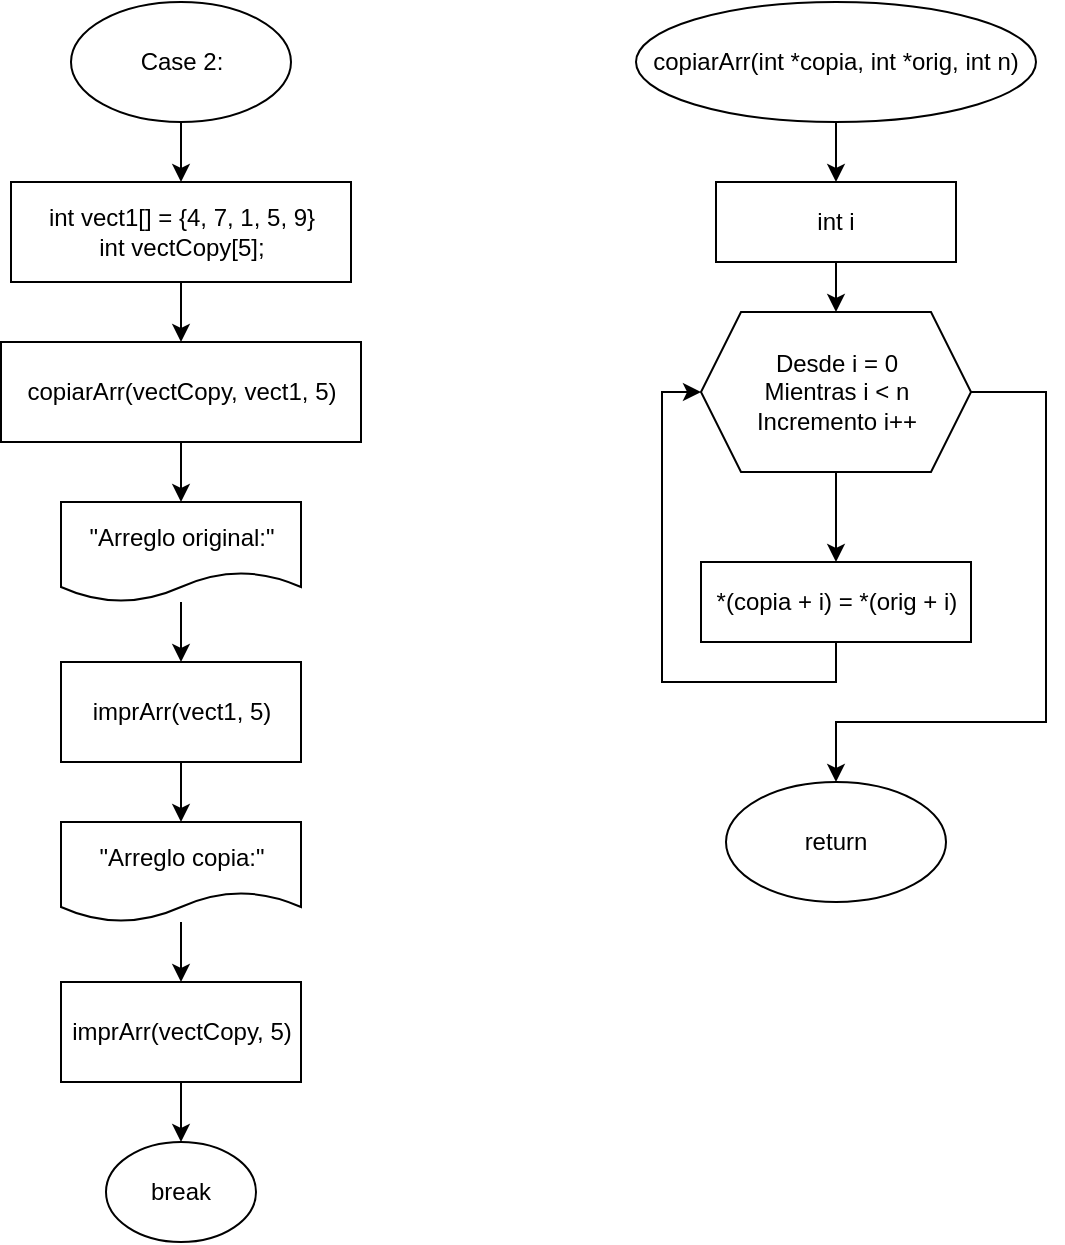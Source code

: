 <mxfile version="22.0.0" type="device">
  <diagram name="Página-1" id="5vkWipXI4Jd7R3DipBLy">
    <mxGraphModel dx="989" dy="553" grid="1" gridSize="10" guides="1" tooltips="1" connect="1" arrows="1" fold="1" page="1" pageScale="1" pageWidth="827" pageHeight="1169" math="0" shadow="0">
      <root>
        <mxCell id="0" />
        <mxCell id="1" parent="0" />
        <mxCell id="yecwBfwort3IGkdsRdy6-18" style="edgeStyle=orthogonalEdgeStyle;rounded=0;orthogonalLoop=1;jettySize=auto;html=1;entryX=0.5;entryY=0;entryDx=0;entryDy=0;" edge="1" parent="1" source="yecwBfwort3IGkdsRdy6-1" target="yecwBfwort3IGkdsRdy6-16">
          <mxGeometry relative="1" as="geometry" />
        </mxCell>
        <mxCell id="yecwBfwort3IGkdsRdy6-1" value="Case 2:" style="ellipse;whiteSpace=wrap;html=1;" vertex="1" parent="1">
          <mxGeometry x="162.5" y="50" width="110" height="60" as="geometry" />
        </mxCell>
        <mxCell id="yecwBfwort3IGkdsRdy6-21" style="edgeStyle=orthogonalEdgeStyle;rounded=0;orthogonalLoop=1;jettySize=auto;html=1;entryX=0.5;entryY=0;entryDx=0;entryDy=0;" edge="1" parent="1" source="yecwBfwort3IGkdsRdy6-2" target="yecwBfwort3IGkdsRdy6-19">
          <mxGeometry relative="1" as="geometry" />
        </mxCell>
        <mxCell id="yecwBfwort3IGkdsRdy6-2" value="copiarArr(int *copia, int *orig, int n)" style="ellipse;whiteSpace=wrap;html=1;" vertex="1" parent="1">
          <mxGeometry x="445" y="50" width="200" height="60" as="geometry" />
        </mxCell>
        <mxCell id="yecwBfwort3IGkdsRdy6-10" style="edgeStyle=orthogonalEdgeStyle;rounded=0;orthogonalLoop=1;jettySize=auto;html=1;entryX=0.5;entryY=0;entryDx=0;entryDy=0;" edge="1" parent="1" source="yecwBfwort3IGkdsRdy6-3" target="yecwBfwort3IGkdsRdy6-6">
          <mxGeometry relative="1" as="geometry" />
        </mxCell>
        <mxCell id="yecwBfwort3IGkdsRdy6-3" value="copiarArr(vectCopy, vect1, 5)" style="rounded=0;whiteSpace=wrap;html=1;" vertex="1" parent="1">
          <mxGeometry x="127.5" y="220" width="180" height="50" as="geometry" />
        </mxCell>
        <mxCell id="yecwBfwort3IGkdsRdy6-11" style="edgeStyle=orthogonalEdgeStyle;rounded=0;orthogonalLoop=1;jettySize=auto;html=1;entryX=0.5;entryY=0;entryDx=0;entryDy=0;" edge="1" parent="1" source="yecwBfwort3IGkdsRdy6-6" target="yecwBfwort3IGkdsRdy6-7">
          <mxGeometry relative="1" as="geometry" />
        </mxCell>
        <mxCell id="yecwBfwort3IGkdsRdy6-6" value="&quot;Arreglo original:&quot;" style="shape=document;whiteSpace=wrap;html=1;boundedLbl=1;" vertex="1" parent="1">
          <mxGeometry x="157.5" y="300" width="120" height="50" as="geometry" />
        </mxCell>
        <mxCell id="yecwBfwort3IGkdsRdy6-12" style="edgeStyle=orthogonalEdgeStyle;rounded=0;orthogonalLoop=1;jettySize=auto;html=1;entryX=0.5;entryY=0;entryDx=0;entryDy=0;" edge="1" parent="1" source="yecwBfwort3IGkdsRdy6-7">
          <mxGeometry relative="1" as="geometry">
            <mxPoint x="217.5" y="460" as="targetPoint" />
          </mxGeometry>
        </mxCell>
        <mxCell id="yecwBfwort3IGkdsRdy6-7" value="imprArr(vect1, 5)" style="rounded=0;whiteSpace=wrap;html=1;" vertex="1" parent="1">
          <mxGeometry x="157.5" y="380" width="120" height="50" as="geometry" />
        </mxCell>
        <mxCell id="yecwBfwort3IGkdsRdy6-13" value="break" style="ellipse;whiteSpace=wrap;html=1;" vertex="1" parent="1">
          <mxGeometry x="180" y="620" width="75" height="50" as="geometry" />
        </mxCell>
        <mxCell id="yecwBfwort3IGkdsRdy6-17" style="edgeStyle=orthogonalEdgeStyle;rounded=0;orthogonalLoop=1;jettySize=auto;html=1;entryX=0.5;entryY=0;entryDx=0;entryDy=0;" edge="1" parent="1" source="yecwBfwort3IGkdsRdy6-16" target="yecwBfwort3IGkdsRdy6-3">
          <mxGeometry relative="1" as="geometry" />
        </mxCell>
        <mxCell id="yecwBfwort3IGkdsRdy6-16" value="int vect1[] = {4, 7, 1, 5, 9}&lt;br&gt;int vectCopy[5];" style="rounded=0;whiteSpace=wrap;html=1;" vertex="1" parent="1">
          <mxGeometry x="132.5" y="140" width="170" height="50" as="geometry" />
        </mxCell>
        <mxCell id="yecwBfwort3IGkdsRdy6-23" style="edgeStyle=orthogonalEdgeStyle;rounded=0;orthogonalLoop=1;jettySize=auto;html=1;entryX=0.5;entryY=0;entryDx=0;entryDy=0;" edge="1" parent="1" source="yecwBfwort3IGkdsRdy6-19" target="yecwBfwort3IGkdsRdy6-22">
          <mxGeometry relative="1" as="geometry" />
        </mxCell>
        <mxCell id="yecwBfwort3IGkdsRdy6-19" value="int i" style="rounded=0;whiteSpace=wrap;html=1;" vertex="1" parent="1">
          <mxGeometry x="485" y="140" width="120" height="40" as="geometry" />
        </mxCell>
        <mxCell id="yecwBfwort3IGkdsRdy6-25" style="edgeStyle=orthogonalEdgeStyle;rounded=0;orthogonalLoop=1;jettySize=auto;html=1;entryX=0.5;entryY=0;entryDx=0;entryDy=0;" edge="1" parent="1" source="yecwBfwort3IGkdsRdy6-22" target="yecwBfwort3IGkdsRdy6-24">
          <mxGeometry relative="1" as="geometry" />
        </mxCell>
        <mxCell id="yecwBfwort3IGkdsRdy6-28" style="edgeStyle=orthogonalEdgeStyle;rounded=0;orthogonalLoop=1;jettySize=auto;html=1;entryX=0.5;entryY=0;entryDx=0;entryDy=0;" edge="1" parent="1" source="yecwBfwort3IGkdsRdy6-22" target="yecwBfwort3IGkdsRdy6-27">
          <mxGeometry relative="1" as="geometry">
            <Array as="points">
              <mxPoint x="650" y="245" />
              <mxPoint x="650" y="410" />
              <mxPoint x="545" y="410" />
            </Array>
          </mxGeometry>
        </mxCell>
        <mxCell id="yecwBfwort3IGkdsRdy6-22" value="Desde i = 0&lt;br&gt;Mientras i &amp;lt; n&lt;br&gt;Incremento i++" style="shape=hexagon;perimeter=hexagonPerimeter2;whiteSpace=wrap;html=1;fixedSize=1;" vertex="1" parent="1">
          <mxGeometry x="477.5" y="205" width="135" height="80" as="geometry" />
        </mxCell>
        <mxCell id="yecwBfwort3IGkdsRdy6-26" style="edgeStyle=orthogonalEdgeStyle;rounded=0;orthogonalLoop=1;jettySize=auto;html=1;entryX=0;entryY=0.5;entryDx=0;entryDy=0;" edge="1" parent="1" source="yecwBfwort3IGkdsRdy6-24" target="yecwBfwort3IGkdsRdy6-22">
          <mxGeometry relative="1" as="geometry">
            <Array as="points">
              <mxPoint x="545" y="390" />
              <mxPoint x="458" y="390" />
              <mxPoint x="458" y="245" />
            </Array>
          </mxGeometry>
        </mxCell>
        <mxCell id="yecwBfwort3IGkdsRdy6-24" value="*(copia + i) = *(orig + i)" style="rounded=0;whiteSpace=wrap;html=1;" vertex="1" parent="1">
          <mxGeometry x="477.5" y="330" width="135" height="40" as="geometry" />
        </mxCell>
        <mxCell id="yecwBfwort3IGkdsRdy6-27" value="return" style="ellipse;whiteSpace=wrap;html=1;" vertex="1" parent="1">
          <mxGeometry x="490" y="440" width="110" height="60" as="geometry" />
        </mxCell>
        <mxCell id="yecwBfwort3IGkdsRdy6-29" style="edgeStyle=orthogonalEdgeStyle;rounded=0;orthogonalLoop=1;jettySize=auto;html=1;entryX=0.5;entryY=0;entryDx=0;entryDy=0;" edge="1" parent="1" source="yecwBfwort3IGkdsRdy6-30" target="yecwBfwort3IGkdsRdy6-32">
          <mxGeometry relative="1" as="geometry" />
        </mxCell>
        <mxCell id="yecwBfwort3IGkdsRdy6-30" value="&quot;Arreglo copia:&quot;" style="shape=document;whiteSpace=wrap;html=1;boundedLbl=1;" vertex="1" parent="1">
          <mxGeometry x="157.5" y="460" width="120" height="50" as="geometry" />
        </mxCell>
        <mxCell id="yecwBfwort3IGkdsRdy6-31" style="edgeStyle=orthogonalEdgeStyle;rounded=0;orthogonalLoop=1;jettySize=auto;html=1;entryX=0.5;entryY=0;entryDx=0;entryDy=0;" edge="1" parent="1" source="yecwBfwort3IGkdsRdy6-32">
          <mxGeometry relative="1" as="geometry">
            <mxPoint x="217.5" y="620" as="targetPoint" />
          </mxGeometry>
        </mxCell>
        <mxCell id="yecwBfwort3IGkdsRdy6-32" value="imprArr(vectCopy, 5)" style="rounded=0;whiteSpace=wrap;html=1;" vertex="1" parent="1">
          <mxGeometry x="157.5" y="540" width="120" height="50" as="geometry" />
        </mxCell>
      </root>
    </mxGraphModel>
  </diagram>
</mxfile>
